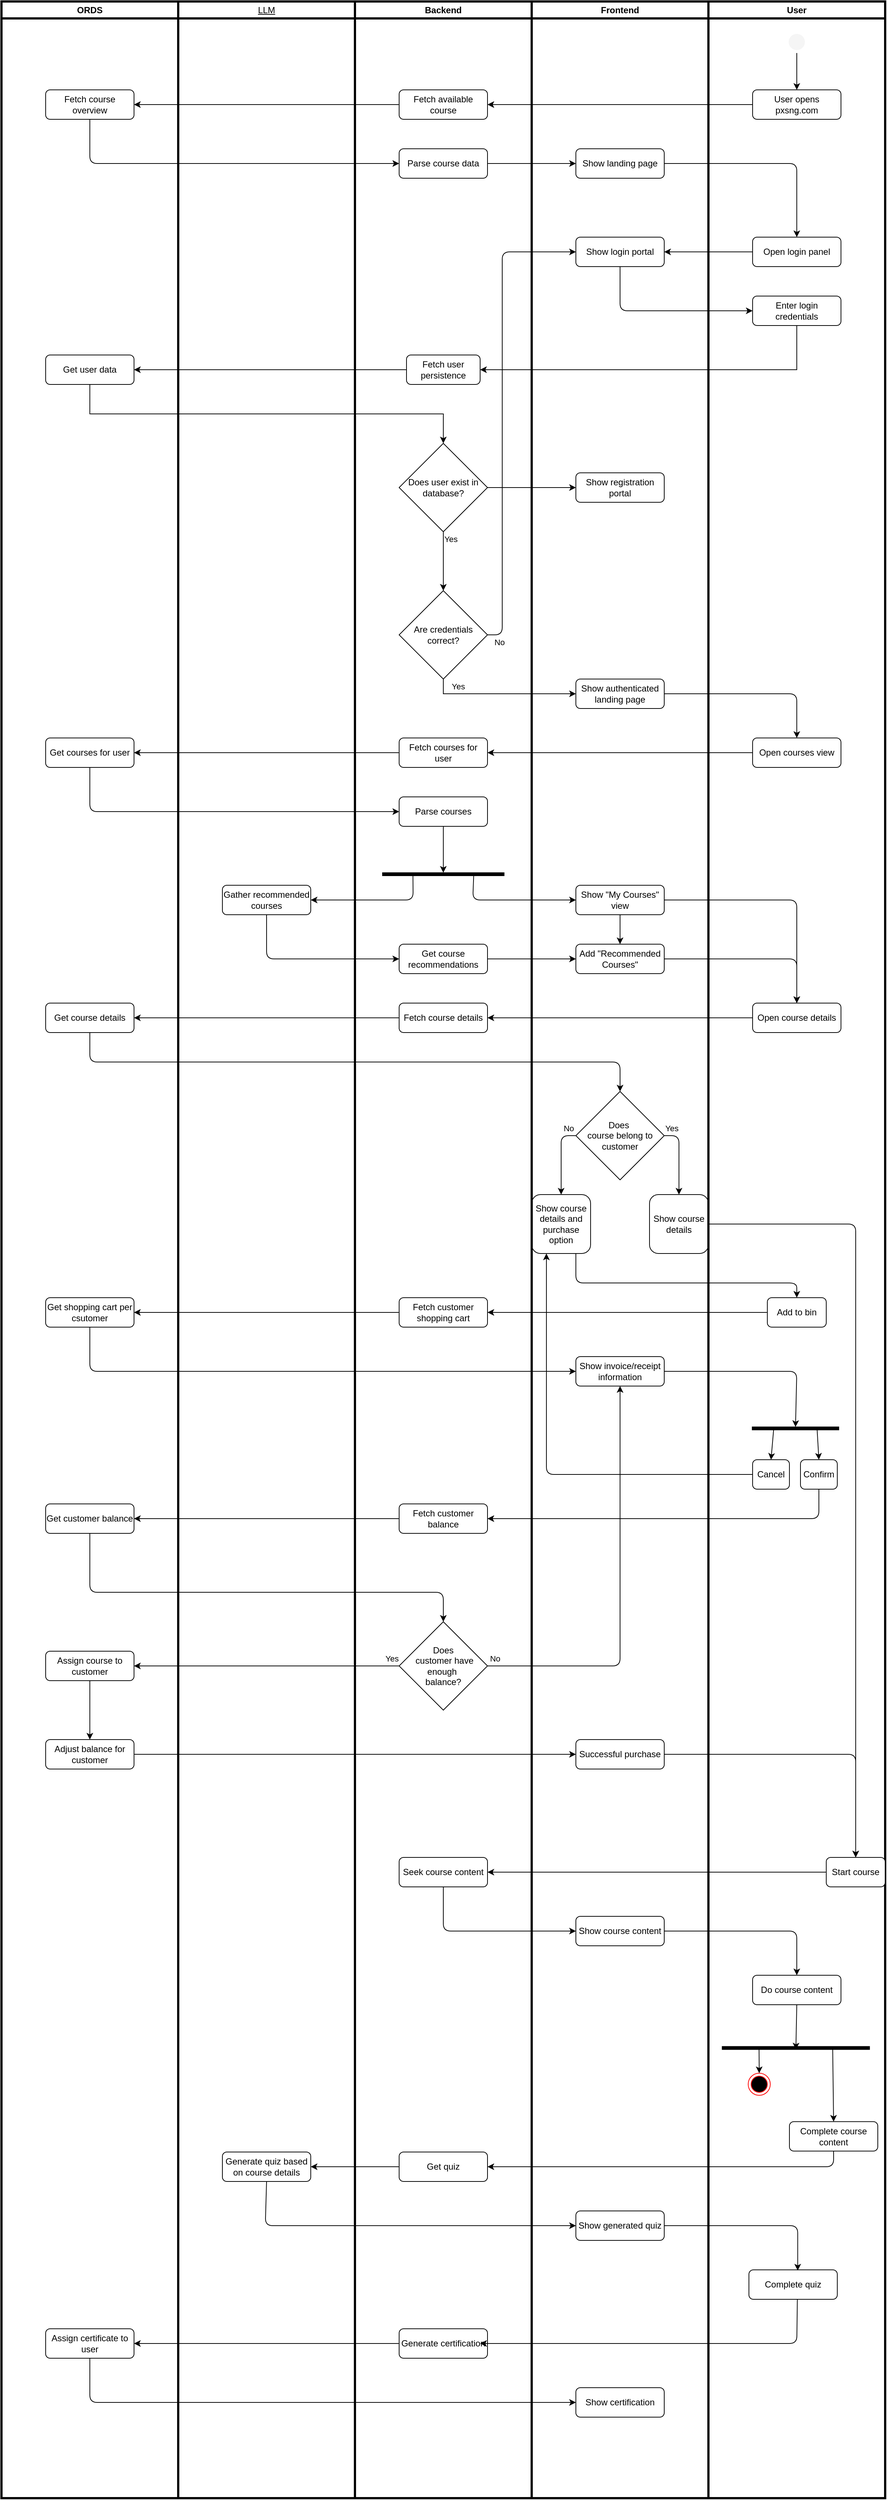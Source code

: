<mxfile>
    <diagram name="Page-1" id="bIOTRL0P7pFuuBGpy6h3">
        <mxGraphModel dx="1972" dy="1818" grid="1" gridSize="10" guides="1" tooltips="1" connect="1" arrows="1" fold="1" page="0" pageScale="1" pageWidth="850" pageHeight="1100" background="#FFFFFF" math="0" shadow="0">
            <root>
                <mxCell id="0"/>
                <mxCell id="1" parent="0"/>
                <mxCell id="qT8QFI2zWoo-CX15Q3ks-1" value="&lt;div&gt;Frontend&lt;/div&gt;" style="swimlane;whiteSpace=wrap;html=1;strokeWidth=3;strokeColor=light-dark(#000000,#9999FF);" parent="1" vertex="1">
                    <mxGeometry x="600" width="240" height="3390" as="geometry"/>
                </mxCell>
                <mxCell id="qT8QFI2zWoo-CX15Q3ks-9" style="edgeStyle=orthogonalEdgeStyle;rounded=0;orthogonalLoop=1;jettySize=auto;html=1;exitX=0.5;exitY=1;exitDx=0;exitDy=0;" parent="qT8QFI2zWoo-CX15Q3ks-1" edge="1">
                    <mxGeometry relative="1" as="geometry">
                        <mxPoint x="100" y="100" as="targetPoint"/>
                    </mxGeometry>
                </mxCell>
                <mxCell id="qT8QFI2zWoo-CX15Q3ks-23" value="Show landing page" style="rounded=1;whiteSpace=wrap;html=1;" parent="qT8QFI2zWoo-CX15Q3ks-1" vertex="1">
                    <mxGeometry x="60" y="200" width="120" height="40" as="geometry"/>
                </mxCell>
                <mxCell id="qT8QFI2zWoo-CX15Q3ks-25" value="Show login portal" style="rounded=1;whiteSpace=wrap;html=1;" parent="qT8QFI2zWoo-CX15Q3ks-1" vertex="1">
                    <mxGeometry x="60" y="320" width="120" height="40" as="geometry"/>
                </mxCell>
                <mxCell id="qT8QFI2zWoo-CX15Q3ks-41" value="Show authenticated landing page" style="rounded=1;whiteSpace=wrap;html=1;" parent="qT8QFI2zWoo-CX15Q3ks-1" vertex="1">
                    <mxGeometry x="60" y="920" width="120" height="40" as="geometry"/>
                </mxCell>
                <mxCell id="10" value="Show registration portal" style="rounded=1;whiteSpace=wrap;html=1;" parent="qT8QFI2zWoo-CX15Q3ks-1" vertex="1">
                    <mxGeometry x="60" y="640" width="120" height="40" as="geometry"/>
                </mxCell>
                <mxCell id="39" style="edgeStyle=none;html=1;entryX=0.5;entryY=0;entryDx=0;entryDy=0;" parent="qT8QFI2zWoo-CX15Q3ks-1" source="21" target="37" edge="1">
                    <mxGeometry relative="1" as="geometry"/>
                </mxCell>
                <mxCell id="48" style="edgeStyle=none;html=1;exitX=1;exitY=0.5;exitDx=0;exitDy=0;" parent="qT8QFI2zWoo-CX15Q3ks-1" source="21" edge="1">
                    <mxGeometry relative="1" as="geometry">
                        <mxPoint x="360" y="1360" as="targetPoint"/>
                        <Array as="points">
                            <mxPoint x="360" y="1220"/>
                        </Array>
                    </mxGeometry>
                </mxCell>
                <mxCell id="21" value="Show &quot;My Courses&quot; view" style="rounded=1;whiteSpace=wrap;html=1;" parent="qT8QFI2zWoo-CX15Q3ks-1" vertex="1">
                    <mxGeometry x="60" y="1200" width="120" height="40" as="geometry"/>
                </mxCell>
                <mxCell id="37" value="Add &quot;Recommended Courses&quot;" style="rounded=1;whiteSpace=wrap;html=1;" parent="qT8QFI2zWoo-CX15Q3ks-1" vertex="1">
                    <mxGeometry x="60" y="1280" width="120" height="40" as="geometry"/>
                </mxCell>
                <mxCell id="104" value="Show course details and purchase option" style="rounded=1;whiteSpace=wrap;html=1;" parent="qT8QFI2zWoo-CX15Q3ks-1" vertex="1">
                    <mxGeometry y="1620" width="80" height="80" as="geometry"/>
                </mxCell>
                <mxCell id="111" style="edgeStyle=none;html=1;exitX=0;exitY=0.5;exitDx=0;exitDy=0;entryX=0.5;entryY=0;entryDx=0;entryDy=0;" parent="qT8QFI2zWoo-CX15Q3ks-1" source="98" target="104" edge="1">
                    <mxGeometry relative="1" as="geometry">
                        <Array as="points">
                            <mxPoint x="40" y="1540"/>
                        </Array>
                    </mxGeometry>
                </mxCell>
                <mxCell id="115" value="No" style="edgeLabel;html=1;align=center;verticalAlign=middle;resizable=0;points=[];" parent="111" vertex="1" connectable="0">
                    <mxGeometry x="-0.248" y="1" relative="1" as="geometry">
                        <mxPoint x="9" y="-28" as="offset"/>
                    </mxGeometry>
                </mxCell>
                <mxCell id="112" style="edgeStyle=none;html=1;exitX=1;exitY=0.5;exitDx=0;exitDy=0;entryX=0.5;entryY=0;entryDx=0;entryDy=0;" parent="qT8QFI2zWoo-CX15Q3ks-1" source="98" target="45" edge="1">
                    <mxGeometry relative="1" as="geometry">
                        <Array as="points">
                            <mxPoint x="200" y="1540"/>
                        </Array>
                    </mxGeometry>
                </mxCell>
                <mxCell id="113" value="Yes" style="edgeLabel;html=1;align=center;verticalAlign=middle;resizable=0;points=[];" parent="112" vertex="1" connectable="0">
                    <mxGeometry x="-0.296" y="2" relative="1" as="geometry">
                        <mxPoint x="-12" y="-25" as="offset"/>
                    </mxGeometry>
                </mxCell>
                <mxCell id="98" value="&lt;font style=&quot;color: light-dark(rgb(0, 0, 0), rgb(255, 255, 255));&quot;&gt;Does&amp;nbsp;&lt;/font&gt;&lt;div&gt;&lt;font style=&quot;color: light-dark(rgb(0, 0, 0), rgb(255, 255, 255));&quot;&gt;course belong to customer&lt;/font&gt;&lt;/div&gt;" style="rhombus;whiteSpace=wrap;html=1;" parent="qT8QFI2zWoo-CX15Q3ks-1" vertex="1">
                    <mxGeometry x="60" y="1480" width="120" height="120" as="geometry"/>
                </mxCell>
                <mxCell id="45" value="Show course details" style="rounded=1;whiteSpace=wrap;html=1;" parent="qT8QFI2zWoo-CX15Q3ks-1" vertex="1">
                    <mxGeometry x="160" y="1620" width="80" height="80" as="geometry"/>
                </mxCell>
                <mxCell id="123" value="Show course content" style="rounded=1;whiteSpace=wrap;html=1;" parent="qT8QFI2zWoo-CX15Q3ks-1" vertex="1">
                    <mxGeometry x="60" y="2600" width="120" height="40" as="geometry"/>
                </mxCell>
                <mxCell id="149" value="Show certification" style="rounded=1;whiteSpace=wrap;html=1;" parent="qT8QFI2zWoo-CX15Q3ks-1" vertex="1">
                    <mxGeometry x="60" y="3240" width="120" height="40" as="geometry"/>
                </mxCell>
                <mxCell id="qT8QFI2zWoo-CX15Q3ks-2" value="Backend" style="swimlane;whiteSpace=wrap;html=1;strokeWidth=3;swimlaneFillColor=none;strokeColor=light-dark(#000000,#9999FF);" parent="1" vertex="1">
                    <mxGeometry x="360" width="240" height="3390" as="geometry"/>
                </mxCell>
                <mxCell id="qT8QFI2zWoo-CX15Q3ks-33" value="&lt;div&gt;Does user exist in database?&lt;/div&gt;" style="rhombus;whiteSpace=wrap;html=1;" parent="qT8QFI2zWoo-CX15Q3ks-2" vertex="1">
                    <mxGeometry x="60" y="600" width="120" height="120" as="geometry"/>
                </mxCell>
                <mxCell id="qT8QFI2zWoo-CX15Q3ks-37" value="Are credentials correct?" style="rhombus;whiteSpace=wrap;html=1;" parent="qT8QFI2zWoo-CX15Q3ks-2" vertex="1">
                    <mxGeometry x="60" y="800" width="120" height="120" as="geometry"/>
                </mxCell>
                <mxCell id="qT8QFI2zWoo-CX15Q3ks-35" style="edgeStyle=orthogonalEdgeStyle;rounded=0;orthogonalLoop=1;jettySize=auto;html=1;exitX=0.5;exitY=1;exitDx=0;exitDy=0;entryX=0.5;entryY=0;entryDx=0;entryDy=0;" parent="qT8QFI2zWoo-CX15Q3ks-2" source="qT8QFI2zWoo-CX15Q3ks-33" target="qT8QFI2zWoo-CX15Q3ks-37" edge="1">
                    <mxGeometry relative="1" as="geometry">
                        <mxPoint x="340.429" y="800.0" as="targetPoint"/>
                    </mxGeometry>
                </mxCell>
                <mxCell id="qT8QFI2zWoo-CX15Q3ks-38" value="Yes" style="edgeLabel;html=1;align=center;verticalAlign=middle;resizable=0;points=[];" parent="qT8QFI2zWoo-CX15Q3ks-35" vertex="1" connectable="0">
                    <mxGeometry x="-0.367" y="3" relative="1" as="geometry">
                        <mxPoint x="7" y="-16" as="offset"/>
                    </mxGeometry>
                </mxCell>
                <mxCell id="2" value="Parse course data" style="rounded=1;whiteSpace=wrap;html=1;" parent="qT8QFI2zWoo-CX15Q3ks-2" vertex="1">
                    <mxGeometry x="60" y="200" width="120" height="40" as="geometry"/>
                </mxCell>
                <mxCell id="qT8QFI2zWoo-CX15Q3ks-28" value="Fetch user persistence" style="rounded=1;whiteSpace=wrap;html=1;" parent="qT8QFI2zWoo-CX15Q3ks-2" vertex="1">
                    <mxGeometry x="70" y="480" width="100" height="40" as="geometry"/>
                </mxCell>
                <mxCell id="16" value="Fetch courses for user" style="rounded=1;whiteSpace=wrap;html=1;" parent="qT8QFI2zWoo-CX15Q3ks-2" vertex="1">
                    <mxGeometry x="60" y="1000" width="120" height="40" as="geometry"/>
                </mxCell>
                <mxCell id="33" style="edgeStyle=none;html=1;exitX=0.5;exitY=1;exitDx=0;exitDy=0;entryX=0;entryY=0.5;entryDx=0;entryDy=0;" parent="qT8QFI2zWoo-CX15Q3ks-2" source="20" target="27" edge="1">
                    <mxGeometry relative="1" as="geometry"/>
                </mxCell>
                <mxCell id="20" value="Parse courses" style="rounded=1;whiteSpace=wrap;html=1;" parent="qT8QFI2zWoo-CX15Q3ks-2" vertex="1">
                    <mxGeometry x="60" y="1080" width="120" height="40" as="geometry"/>
                </mxCell>
                <mxCell id="24" value="Get course recommendations" style="rounded=1;whiteSpace=wrap;html=1;" parent="qT8QFI2zWoo-CX15Q3ks-2" vertex="1">
                    <mxGeometry x="60" y="1280" width="120" height="40" as="geometry"/>
                </mxCell>
                <mxCell id="27" value="" style="shape=rect;html=1;fillColor=strokeColor;verticalLabelPosition=bottom;verticalAlignment=top;rotation=90;" parent="qT8QFI2zWoo-CX15Q3ks-2" vertex="1">
                    <mxGeometry x="118" y="1102.5" width="4" height="165" as="geometry"/>
                </mxCell>
                <mxCell id="41" value="Fetch course details" style="rounded=1;whiteSpace=wrap;html=1;" parent="qT8QFI2zWoo-CX15Q3ks-2" vertex="1">
                    <mxGeometry x="60" y="1360" width="120" height="40" as="geometry"/>
                </mxCell>
                <mxCell id="119" value="Seek course content" style="rounded=1;whiteSpace=wrap;html=1;" parent="qT8QFI2zWoo-CX15Q3ks-2" vertex="1">
                    <mxGeometry x="60" y="2520" width="120" height="40" as="geometry"/>
                </mxCell>
                <mxCell id="145" value="Generate certification" style="rounded=1;whiteSpace=wrap;html=1;" parent="qT8QFI2zWoo-CX15Q3ks-2" vertex="1">
                    <mxGeometry x="60" y="3160" width="120" height="40" as="geometry"/>
                </mxCell>
                <mxCell id="qT8QFI2zWoo-CX15Q3ks-3" value="LLM" style="swimlane;whiteSpace=wrap;html=1;fontStyle=4;strokeWidth=3;strokeColor=light-dark(#000000,#9999FF);" parent="1" vertex="1">
                    <mxGeometry x="120" width="240" height="3390" as="geometry"/>
                </mxCell>
                <mxCell id="25" value="Gather recommended courses" style="rounded=1;whiteSpace=wrap;html=1;" parent="qT8QFI2zWoo-CX15Q3ks-3" vertex="1">
                    <mxGeometry x="60" y="1200" width="120" height="40" as="geometry"/>
                </mxCell>
                <mxCell id="135" value="Show generated quiz" style="rounded=1;whiteSpace=wrap;html=1;" parent="qT8QFI2zWoo-CX15Q3ks-3" vertex="1">
                    <mxGeometry x="540" y="3000" width="120" height="40" as="geometry"/>
                </mxCell>
                <mxCell id="132" value="Get quiz" style="rounded=1;whiteSpace=wrap;html=1;" parent="qT8QFI2zWoo-CX15Q3ks-3" vertex="1">
                    <mxGeometry x="300" y="2920" width="120" height="40" as="geometry"/>
                </mxCell>
                <mxCell id="131" value="Generate quiz based on course details" style="rounded=1;whiteSpace=wrap;html=1;" parent="qT8QFI2zWoo-CX15Q3ks-3" vertex="1">
                    <mxGeometry x="60" y="2920" width="120" height="40" as="geometry"/>
                </mxCell>
                <mxCell id="137" value="Complete quiz" style="rounded=1;whiteSpace=wrap;html=1;" parent="qT8QFI2zWoo-CX15Q3ks-3" vertex="1">
                    <mxGeometry x="775" y="3080" width="120" height="40" as="geometry"/>
                </mxCell>
                <mxCell id="134" style="edgeStyle=none;html=1;exitX=0;exitY=0.5;exitDx=0;exitDy=0;entryX=1;entryY=0.5;entryDx=0;entryDy=0;" parent="qT8QFI2zWoo-CX15Q3ks-3" source="132" target="131" edge="1">
                    <mxGeometry relative="1" as="geometry"/>
                </mxCell>
                <mxCell id="136" style="edgeStyle=none;html=1;exitX=0.5;exitY=1;exitDx=0;exitDy=0;entryX=0;entryY=0.5;entryDx=0;entryDy=0;" parent="qT8QFI2zWoo-CX15Q3ks-3" source="131" target="135" edge="1">
                    <mxGeometry relative="1" as="geometry">
                        <Array as="points">
                            <mxPoint x="118.25" y="3020"/>
                        </Array>
                    </mxGeometry>
                </mxCell>
                <mxCell id="138" style="edgeStyle=none;html=1;exitX=1;exitY=0.5;exitDx=0;exitDy=0;entryX=0.552;entryY=0.025;entryDx=0;entryDy=0;entryPerimeter=0;" parent="qT8QFI2zWoo-CX15Q3ks-3" source="135" target="137" edge="1">
                    <mxGeometry relative="1" as="geometry">
                        <Array as="points">
                            <mxPoint x="841.25" y="3020"/>
                        </Array>
                    </mxGeometry>
                </mxCell>
                <mxCell id="qT8QFI2zWoo-CX15Q3ks-4" value="ORDS" style="swimlane;whiteSpace=wrap;html=1;strokeWidth=3;strokeColor=light-dark(#000000,#9999FF);" parent="1" vertex="1">
                    <mxGeometry x="-120" width="240" height="3390" as="geometry"/>
                </mxCell>
                <mxCell id="qT8QFI2zWoo-CX15Q3ks-21" value="Fetch course overview" style="rounded=1;whiteSpace=wrap;html=1;" parent="qT8QFI2zWoo-CX15Q3ks-4" vertex="1">
                    <mxGeometry x="60" y="120" width="120" height="40" as="geometry"/>
                </mxCell>
                <mxCell id="qT8QFI2zWoo-CX15Q3ks-30" value="Get user data" style="rounded=1;whiteSpace=wrap;html=1;" parent="qT8QFI2zWoo-CX15Q3ks-4" vertex="1">
                    <mxGeometry x="60" y="480" width="120" height="40" as="geometry"/>
                </mxCell>
                <mxCell id="18" value="Get courses for user" style="rounded=1;whiteSpace=wrap;html=1;" parent="qT8QFI2zWoo-CX15Q3ks-4" vertex="1">
                    <mxGeometry x="60" y="1000" width="120" height="40" as="geometry"/>
                </mxCell>
                <mxCell id="43" value="Get course details" style="rounded=1;whiteSpace=wrap;html=1;" parent="qT8QFI2zWoo-CX15Q3ks-4" vertex="1">
                    <mxGeometry x="60" y="1360" width="120" height="40" as="geometry"/>
                </mxCell>
                <mxCell id="147" value="Assign certificate to user" style="rounded=1;whiteSpace=wrap;html=1;" parent="qT8QFI2zWoo-CX15Q3ks-4" vertex="1">
                    <mxGeometry x="60" y="3160" width="120" height="40" as="geometry"/>
                </mxCell>
                <mxCell id="qT8QFI2zWoo-CX15Q3ks-10" value="User" style="swimlane;whiteSpace=wrap;html=1;strokeWidth=3;strokeColor=light-dark(#000000,#9999FF);" parent="1" vertex="1">
                    <mxGeometry x="840" width="240" height="3390" as="geometry"/>
                </mxCell>
                <mxCell id="qT8QFI2zWoo-CX15Q3ks-11" style="edgeStyle=orthogonalEdgeStyle;rounded=0;orthogonalLoop=1;jettySize=auto;html=1;exitX=0.5;exitY=1;exitDx=0;exitDy=0;" parent="qT8QFI2zWoo-CX15Q3ks-10" source="qT8QFI2zWoo-CX15Q3ks-12" target="qT8QFI2zWoo-CX15Q3ks-13" edge="1">
                    <mxGeometry relative="1" as="geometry"/>
                </mxCell>
                <mxCell id="qT8QFI2zWoo-CX15Q3ks-12" value="" style="ellipse;html=1;shape=startState;strokeColor=none;fillColor=light-dark(#F5F5F5,#FFFFFF);fontColor=#333333;" parent="qT8QFI2zWoo-CX15Q3ks-10" vertex="1">
                    <mxGeometry x="105" y="40" width="30" height="30" as="geometry"/>
                </mxCell>
                <mxCell id="qT8QFI2zWoo-CX15Q3ks-13" value="User opens pxsng.com" style="rounded=1;whiteSpace=wrap;html=1;" parent="qT8QFI2zWoo-CX15Q3ks-10" vertex="1">
                    <mxGeometry x="60" y="120" width="120" height="40" as="geometry"/>
                </mxCell>
                <mxCell id="qT8QFI2zWoo-CX15Q3ks-16" value="Enter login credentials" style="rounded=1;whiteSpace=wrap;html=1;" parent="qT8QFI2zWoo-CX15Q3ks-10" vertex="1">
                    <mxGeometry x="60" y="400" width="120" height="40" as="geometry"/>
                </mxCell>
                <mxCell id="qT8QFI2zWoo-CX15Q3ks-20" value="Open login panel" style="rounded=1;whiteSpace=wrap;html=1;" parent="qT8QFI2zWoo-CX15Q3ks-10" vertex="1">
                    <mxGeometry x="60" y="320" width="120" height="40" as="geometry"/>
                </mxCell>
                <mxCell id="13" value="Open courses view" style="rounded=1;whiteSpace=wrap;html=1;" parent="qT8QFI2zWoo-CX15Q3ks-10" vertex="1">
                    <mxGeometry x="60" y="1000" width="120" height="40" as="geometry"/>
                </mxCell>
                <mxCell id="40" value="Open course details" style="rounded=1;whiteSpace=wrap;html=1;" parent="qT8QFI2zWoo-CX15Q3ks-10" vertex="1">
                    <mxGeometry x="60" y="1360" width="120" height="40" as="geometry"/>
                </mxCell>
                <mxCell id="82" style="edgeStyle=none;html=1;exitX=0;exitY=0.5;exitDx=0;exitDy=0;entryX=1;entryY=0.5;entryDx=0;entryDy=0;" parent="qT8QFI2zWoo-CX15Q3ks-10" source="80" target="77" edge="1">
                    <mxGeometry relative="1" as="geometry"/>
                </mxCell>
                <mxCell id="84" value="Yes" style="edgeLabel;html=1;align=center;verticalAlign=middle;resizable=0;points=[];" parent="82" vertex="1" connectable="0">
                    <mxGeometry x="-0.861" y="3" relative="1" as="geometry">
                        <mxPoint x="15" y="-13" as="offset"/>
                    </mxGeometry>
                </mxCell>
                <mxCell id="83" style="edgeStyle=none;html=1;exitX=0.5;exitY=1;exitDx=0;exitDy=0;" parent="qT8QFI2zWoo-CX15Q3ks-10" source="77" target="81" edge="1">
                    <mxGeometry relative="1" as="geometry"/>
                </mxCell>
                <mxCell id="71" style="edgeStyle=none;html=1;exitX=0;exitY=0.75;exitDx=0;exitDy=0;entryX=0.5;entryY=0;entryDx=0;entryDy=0;" parent="qT8QFI2zWoo-CX15Q3ks-10" source="66" target="70" edge="1">
                    <mxGeometry relative="1" as="geometry">
                        <Array as="points"/>
                    </mxGeometry>
                </mxCell>
                <mxCell id="73" style="edgeStyle=none;html=1;exitX=1;exitY=0.25;exitDx=0;exitDy=0;entryX=0.5;entryY=0;entryDx=0;entryDy=0;" parent="qT8QFI2zWoo-CX15Q3ks-10" source="66" target="69" edge="1">
                    <mxGeometry relative="1" as="geometry">
                        <Array as="points"/>
                    </mxGeometry>
                </mxCell>
                <mxCell id="60" style="edgeStyle=none;html=1;exitX=0;exitY=0.5;exitDx=0;exitDy=0;" parent="qT8QFI2zWoo-CX15Q3ks-10" source="56" target="59" edge="1">
                    <mxGeometry relative="1" as="geometry"/>
                </mxCell>
                <mxCell id="65" style="edgeStyle=none;html=1;exitX=0;exitY=0.5;exitDx=0;exitDy=0;" parent="qT8QFI2zWoo-CX15Q3ks-10" source="51" target="56" edge="1">
                    <mxGeometry relative="1" as="geometry"/>
                </mxCell>
                <mxCell id="67" style="edgeStyle=none;html=1;exitX=1;exitY=0.5;exitDx=0;exitDy=0;entryX=0;entryY=0.5;entryDx=0;entryDy=0;" parent="qT8QFI2zWoo-CX15Q3ks-10" source="63" target="66" edge="1">
                    <mxGeometry relative="1" as="geometry">
                        <Array as="points">
                            <mxPoint x="120" y="1860"/>
                        </Array>
                    </mxGeometry>
                </mxCell>
                <mxCell id="90" style="edgeStyle=none;html=1;exitX=0.5;exitY=1;exitDx=0;exitDy=0;entryX=1;entryY=0.5;entryDx=0;entryDy=0;" parent="qT8QFI2zWoo-CX15Q3ks-10" source="69" target="88" edge="1">
                    <mxGeometry relative="1" as="geometry">
                        <Array as="points">
                            <mxPoint x="150" y="2060"/>
                        </Array>
                    </mxGeometry>
                </mxCell>
                <mxCell id="91" style="edgeStyle=none;html=1;exitX=0;exitY=0.5;exitDx=0;exitDy=0;entryX=1;entryY=0.5;entryDx=0;entryDy=0;" parent="qT8QFI2zWoo-CX15Q3ks-10" source="88" target="89" edge="1">
                    <mxGeometry relative="1" as="geometry"/>
                </mxCell>
                <mxCell id="92" style="edgeStyle=none;html=1;exitX=0.5;exitY=1;exitDx=0;exitDy=0;entryX=0.5;entryY=0;entryDx=0;entryDy=0;" parent="qT8QFI2zWoo-CX15Q3ks-10" source="89" target="80" edge="1">
                    <mxGeometry relative="1" as="geometry">
                        <Array as="points">
                            <mxPoint x="-840" y="2160"/>
                            <mxPoint x="-360" y="2160"/>
                        </Array>
                    </mxGeometry>
                </mxCell>
                <mxCell id="94" style="edgeStyle=none;html=1;exitX=1;exitY=0.5;exitDx=0;exitDy=0;entryX=0;entryY=0.5;entryDx=0;entryDy=0;" parent="qT8QFI2zWoo-CX15Q3ks-10" source="81" target="87" edge="1">
                    <mxGeometry relative="1" as="geometry"/>
                </mxCell>
                <mxCell id="95" style="edgeStyle=none;html=1;exitX=0.5;exitY=1;exitDx=0;exitDy=0;entryX=0;entryY=0.5;entryDx=0;entryDy=0;" parent="qT8QFI2zWoo-CX15Q3ks-10" source="59" target="63" edge="1">
                    <mxGeometry relative="1" as="geometry">
                        <Array as="points">
                            <mxPoint x="-840" y="1860"/>
                        </Array>
                    </mxGeometry>
                </mxCell>
                <mxCell id="97" style="edgeStyle=none;html=1;exitX=1;exitY=0.5;exitDx=0;exitDy=0;entryX=0.5;entryY=0;entryDx=0;entryDy=0;" parent="qT8QFI2zWoo-CX15Q3ks-10" source="87" target="52" edge="1">
                    <mxGeometry relative="1" as="geometry">
                        <Array as="points">
                            <mxPoint x="200" y="2380"/>
                        </Array>
                    </mxGeometry>
                </mxCell>
                <mxCell id="63" value="Show invoice/receipt information" style="rounded=1;whiteSpace=wrap;html=1;" parent="qT8QFI2zWoo-CX15Q3ks-10" vertex="1">
                    <mxGeometry x="-180" y="1840" width="120" height="40" as="geometry"/>
                </mxCell>
                <mxCell id="87" value="Successful purchase" style="rounded=1;whiteSpace=wrap;html=1;" parent="qT8QFI2zWoo-CX15Q3ks-10" vertex="1">
                    <mxGeometry x="-180" y="2360" width="120" height="40" as="geometry"/>
                </mxCell>
                <mxCell id="56" value="Fetch customer shopping cart" style="rounded=1;whiteSpace=wrap;html=1;" parent="qT8QFI2zWoo-CX15Q3ks-10" vertex="1">
                    <mxGeometry x="-420" y="1760" width="120" height="40" as="geometry"/>
                </mxCell>
                <mxCell id="88" value="Fetch customer balance" style="rounded=1;whiteSpace=wrap;html=1;" parent="qT8QFI2zWoo-CX15Q3ks-10" vertex="1">
                    <mxGeometry x="-420" y="2040" width="120" height="40" as="geometry"/>
                </mxCell>
                <mxCell id="109" style="edgeStyle=none;html=1;exitX=1;exitY=0.5;exitDx=0;exitDy=0;entryX=0.5;entryY=1;entryDx=0;entryDy=0;" parent="qT8QFI2zWoo-CX15Q3ks-10" source="80" target="63" edge="1">
                    <mxGeometry relative="1" as="geometry">
                        <Array as="points">
                            <mxPoint x="-120" y="2260"/>
                        </Array>
                    </mxGeometry>
                </mxCell>
                <mxCell id="110" value="No" style="edgeLabel;html=1;align=center;verticalAlign=middle;resizable=0;points=[];" parent="109" vertex="1" connectable="0">
                    <mxGeometry x="-0.868" y="-3" relative="1" as="geometry">
                        <mxPoint x="-27" y="-13" as="offset"/>
                    </mxGeometry>
                </mxCell>
                <mxCell id="80" value="&lt;font style=&quot;color: light-dark(rgb(0, 0, 0), rgb(255, 255, 255));&quot;&gt;Does&lt;/font&gt;&lt;div&gt;&lt;font style=&quot;color: light-dark(rgb(0, 0, 0), rgb(255, 255, 255));&quot;&gt;&amp;nbsp;customer have enough&amp;nbsp;&lt;/font&gt;&lt;/div&gt;&lt;div&gt;&lt;font style=&quot;color: light-dark(rgb(0, 0, 0), rgb(255, 255, 255));&quot;&gt;balance?&lt;/font&gt;&lt;/div&gt;" style="rhombus;whiteSpace=wrap;html=1;" parent="qT8QFI2zWoo-CX15Q3ks-10" vertex="1">
                    <mxGeometry x="-420" y="2200" width="120" height="120" as="geometry"/>
                </mxCell>
                <mxCell id="77" value="Assign course to customer" style="rounded=1;whiteSpace=wrap;html=1;" parent="qT8QFI2zWoo-CX15Q3ks-10" vertex="1">
                    <mxGeometry x="-900" y="2240" width="120" height="40" as="geometry"/>
                </mxCell>
                <mxCell id="81" value="Adjust balance for customer" style="rounded=1;whiteSpace=wrap;html=1;" parent="qT8QFI2zWoo-CX15Q3ks-10" vertex="1">
                    <mxGeometry x="-900" y="2360" width="120" height="40" as="geometry"/>
                </mxCell>
                <mxCell id="59" value="Get shopping cart per csutomer" style="rounded=1;whiteSpace=wrap;html=1;" parent="qT8QFI2zWoo-CX15Q3ks-10" vertex="1">
                    <mxGeometry x="-900" y="1760" width="120" height="40" as="geometry"/>
                </mxCell>
                <mxCell id="89" value="Get customer balance" style="rounded=1;whiteSpace=wrap;html=1;" parent="qT8QFI2zWoo-CX15Q3ks-10" vertex="1">
                    <mxGeometry x="-900" y="2040" width="120" height="40" as="geometry"/>
                </mxCell>
                <mxCell id="51" value="Add to bin" style="rounded=1;whiteSpace=wrap;html=1;" parent="qT8QFI2zWoo-CX15Q3ks-10" vertex="1">
                    <mxGeometry x="80" y="1760" width="80" height="40" as="geometry"/>
                </mxCell>
                <mxCell id="52" value="Start course" style="rounded=1;whiteSpace=wrap;html=1;" parent="qT8QFI2zWoo-CX15Q3ks-10" vertex="1">
                    <mxGeometry x="160" y="2520" width="80" height="40" as="geometry"/>
                </mxCell>
                <mxCell id="66" value="" style="shape=rect;html=1;fillColor=strokeColor;verticalLabelPosition=bottom;verticalAlignment=top;rotation=90;" parent="qT8QFI2zWoo-CX15Q3ks-10" vertex="1">
                    <mxGeometry x="116.25" y="1878.75" width="4" height="117.5" as="geometry"/>
                </mxCell>
                <mxCell id="69" value="Confirm" style="rounded=1;whiteSpace=wrap;html=1;" parent="qT8QFI2zWoo-CX15Q3ks-10" vertex="1">
                    <mxGeometry x="125" y="1980" width="50" height="40" as="geometry"/>
                </mxCell>
                <mxCell id="70" value="Cancel" style="rounded=1;whiteSpace=wrap;html=1;" parent="qT8QFI2zWoo-CX15Q3ks-10" vertex="1">
                    <mxGeometry x="60" y="1980" width="50" height="40" as="geometry"/>
                </mxCell>
                <mxCell id="141" style="edgeStyle=none;html=1;exitX=0.5;exitY=1;exitDx=0;exitDy=0;entryX=1;entryY=0.5;entryDx=0;entryDy=0;" parent="qT8QFI2zWoo-CX15Q3ks-10" source="125" target="140" edge="1">
                    <mxGeometry relative="1" as="geometry"/>
                </mxCell>
                <mxCell id="125" value="Do course content" style="rounded=1;whiteSpace=wrap;html=1;" parent="qT8QFI2zWoo-CX15Q3ks-10" vertex="1">
                    <mxGeometry x="60" y="2680" width="120" height="40" as="geometry"/>
                </mxCell>
                <mxCell id="143" style="edgeStyle=none;html=1;exitX=1;exitY=0.75;exitDx=0;exitDy=0;entryX=0.5;entryY=0;entryDx=0;entryDy=0;" parent="qT8QFI2zWoo-CX15Q3ks-10" source="140" target="142" edge="1">
                    <mxGeometry relative="1" as="geometry"/>
                </mxCell>
                <mxCell id="144" style="edgeStyle=none;html=1;exitX=1;exitY=0.25;exitDx=0;exitDy=0;entryX=0.5;entryY=0;entryDx=0;entryDy=0;" parent="qT8QFI2zWoo-CX15Q3ks-10" source="140" target="129" edge="1">
                    <mxGeometry relative="1" as="geometry"/>
                </mxCell>
                <mxCell id="140" value="" style="shape=rect;html=1;fillColor=strokeColor;verticalLabelPosition=bottom;verticalAlignment=top;rotation=90;" parent="qT8QFI2zWoo-CX15Q3ks-10" vertex="1">
                    <mxGeometry x="116.75" y="2678.75" width="4" height="200" as="geometry"/>
                </mxCell>
                <mxCell id="142" value="" style="ellipse;html=1;shape=endState;fillColor=#000000;strokeColor=light-dark(#FF0000,#FFFFFF);" parent="qT8QFI2zWoo-CX15Q3ks-10" vertex="1">
                    <mxGeometry x="54" y="2813" width="30" height="30" as="geometry"/>
                </mxCell>
                <mxCell id="129" value="Complete course content" style="rounded=1;whiteSpace=wrap;html=1;" parent="qT8QFI2zWoo-CX15Q3ks-10" vertex="1">
                    <mxGeometry x="110" y="2878.75" width="120" height="40" as="geometry"/>
                </mxCell>
                <mxCell id="qT8QFI2zWoo-CX15Q3ks-26" style="edgeStyle=orthogonalEdgeStyle;rounded=0;orthogonalLoop=1;jettySize=auto;html=1;exitX=0;exitY=0.5;exitDx=0;exitDy=0;entryX=1;entryY=0.5;entryDx=0;entryDy=0;" parent="1" source="qT8QFI2zWoo-CX15Q3ks-20" target="qT8QFI2zWoo-CX15Q3ks-25" edge="1">
                    <mxGeometry relative="1" as="geometry"/>
                </mxCell>
                <mxCell id="qT8QFI2zWoo-CX15Q3ks-29" style="edgeStyle=orthogonalEdgeStyle;rounded=0;orthogonalLoop=1;jettySize=auto;html=1;exitX=0.5;exitY=1;exitDx=0;exitDy=0;entryX=1;entryY=0.5;entryDx=0;entryDy=0;" parent="1" source="qT8QFI2zWoo-CX15Q3ks-16" target="qT8QFI2zWoo-CX15Q3ks-28" edge="1">
                    <mxGeometry relative="1" as="geometry"/>
                </mxCell>
                <mxCell id="qT8QFI2zWoo-CX15Q3ks-34" style="edgeStyle=orthogonalEdgeStyle;rounded=0;orthogonalLoop=1;jettySize=auto;html=1;exitX=0.5;exitY=1;exitDx=0;exitDy=0;" parent="1" source="qT8QFI2zWoo-CX15Q3ks-30" target="qT8QFI2zWoo-CX15Q3ks-33" edge="1">
                    <mxGeometry relative="1" as="geometry"/>
                </mxCell>
                <mxCell id="qT8QFI2zWoo-CX15Q3ks-42" style="edgeStyle=orthogonalEdgeStyle;rounded=0;orthogonalLoop=1;jettySize=auto;html=1;exitX=0.5;exitY=1;exitDx=0;exitDy=0;entryX=0;entryY=0.5;entryDx=0;entryDy=0;" parent="1" source="qT8QFI2zWoo-CX15Q3ks-37" target="qT8QFI2zWoo-CX15Q3ks-41" edge="1">
                    <mxGeometry relative="1" as="geometry"/>
                </mxCell>
                <mxCell id="5" value="Yes" style="edgeLabel;html=1;align=center;verticalAlign=middle;resizable=0;points=[];" parent="qT8QFI2zWoo-CX15Q3ks-42" vertex="1" connectable="0">
                    <mxGeometry x="-0.712" y="1" relative="1" as="geometry">
                        <mxPoint x="11" y="-9" as="offset"/>
                    </mxGeometry>
                </mxCell>
                <mxCell id="qT8QFI2zWoo-CX15Q3ks-45" style="edgeStyle=orthogonalEdgeStyle;rounded=0;orthogonalLoop=1;jettySize=auto;html=1;exitX=0;exitY=0.5;exitDx=0;exitDy=0;entryX=1;entryY=0.5;entryDx=0;entryDy=0;" parent="1" source="qT8QFI2zWoo-CX15Q3ks-43" target="qT8QFI2zWoo-CX15Q3ks-21" edge="1">
                    <mxGeometry relative="1" as="geometry"/>
                </mxCell>
                <mxCell id="qT8QFI2zWoo-CX15Q3ks-43" value="Fetch available course" style="rounded=1;whiteSpace=wrap;html=1;" parent="1" vertex="1">
                    <mxGeometry x="420" y="120" width="120" height="40" as="geometry"/>
                </mxCell>
                <mxCell id="3" style="edgeStyle=none;html=1;entryX=0;entryY=0.5;entryDx=0;entryDy=0;" parent="1" source="2" target="qT8QFI2zWoo-CX15Q3ks-23" edge="1">
                    <mxGeometry relative="1" as="geometry"/>
                </mxCell>
                <mxCell id="4" style="edgeStyle=none;html=1;exitX=0.5;exitY=1;exitDx=0;exitDy=0;entryX=0;entryY=0.5;entryDx=0;entryDy=0;" parent="1" source="qT8QFI2zWoo-CX15Q3ks-21" target="2" edge="1">
                    <mxGeometry relative="1" as="geometry">
                        <Array as="points">
                            <mxPoint y="220"/>
                        </Array>
                    </mxGeometry>
                </mxCell>
                <mxCell id="6" style="edgeStyle=none;html=1;exitX=0;exitY=0.5;exitDx=0;exitDy=0;entryX=1;entryY=0.5;entryDx=0;entryDy=0;" parent="1" source="qT8QFI2zWoo-CX15Q3ks-28" target="qT8QFI2zWoo-CX15Q3ks-30" edge="1">
                    <mxGeometry relative="1" as="geometry"/>
                </mxCell>
                <mxCell id="7" style="edgeStyle=none;html=1;exitX=1;exitY=0.5;exitDx=0;exitDy=0;entryX=0;entryY=0.5;entryDx=0;entryDy=0;" parent="1" source="qT8QFI2zWoo-CX15Q3ks-37" target="qT8QFI2zWoo-CX15Q3ks-25" edge="1">
                    <mxGeometry relative="1" as="geometry">
                        <Array as="points">
                            <mxPoint x="560" y="860"/>
                            <mxPoint x="560" y="340"/>
                        </Array>
                    </mxGeometry>
                </mxCell>
                <mxCell id="8" value="No" style="edgeLabel;html=1;align=center;verticalAlign=middle;resizable=0;points=[];" parent="7" vertex="1" connectable="0">
                    <mxGeometry x="-0.952" relative="1" as="geometry">
                        <mxPoint y="10" as="offset"/>
                    </mxGeometry>
                </mxCell>
                <mxCell id="9" style="edgeStyle=none;html=1;exitX=0;exitY=0.5;exitDx=0;exitDy=0;entryX=1;entryY=0.5;entryDx=0;entryDy=0;" parent="1" source="qT8QFI2zWoo-CX15Q3ks-13" target="qT8QFI2zWoo-CX15Q3ks-43" edge="1">
                    <mxGeometry relative="1" as="geometry"/>
                </mxCell>
                <mxCell id="11" style="edgeStyle=none;html=1;exitX=1;exitY=0.5;exitDx=0;exitDy=0;entryX=0;entryY=0.5;entryDx=0;entryDy=0;" parent="1" source="qT8QFI2zWoo-CX15Q3ks-33" target="10" edge="1">
                    <mxGeometry relative="1" as="geometry"/>
                </mxCell>
                <mxCell id="12" style="edgeStyle=none;html=1;exitX=1;exitY=0.5;exitDx=0;exitDy=0;entryX=0.5;entryY=0;entryDx=0;entryDy=0;" parent="1" source="qT8QFI2zWoo-CX15Q3ks-23" target="qT8QFI2zWoo-CX15Q3ks-20" edge="1">
                    <mxGeometry relative="1" as="geometry">
                        <Array as="points">
                            <mxPoint x="960" y="220"/>
                        </Array>
                    </mxGeometry>
                </mxCell>
                <mxCell id="15" style="edgeStyle=none;html=1;exitX=1;exitY=0.5;exitDx=0;exitDy=0;entryX=0.5;entryY=0;entryDx=0;entryDy=0;" parent="1" source="qT8QFI2zWoo-CX15Q3ks-41" target="13" edge="1">
                    <mxGeometry relative="1" as="geometry">
                        <Array as="points">
                            <mxPoint x="960" y="940"/>
                        </Array>
                    </mxGeometry>
                </mxCell>
                <mxCell id="17" style="edgeStyle=none;html=1;exitX=0;exitY=0.5;exitDx=0;exitDy=0;" parent="1" source="13" target="16" edge="1">
                    <mxGeometry relative="1" as="geometry"/>
                </mxCell>
                <mxCell id="19" style="edgeStyle=none;html=1;exitX=0;exitY=0.5;exitDx=0;exitDy=0;" parent="1" source="16" target="18" edge="1">
                    <mxGeometry relative="1" as="geometry"/>
                </mxCell>
                <mxCell id="23" style="edgeStyle=none;html=1;exitX=0.5;exitY=1;exitDx=0;exitDy=0;entryX=0;entryY=0.5;entryDx=0;entryDy=0;" parent="1" source="18" target="20" edge="1">
                    <mxGeometry relative="1" as="geometry">
                        <Array as="points">
                            <mxPoint y="1100"/>
                        </Array>
                    </mxGeometry>
                </mxCell>
                <mxCell id="34" style="edgeStyle=none;html=1;exitX=1;exitY=0.25;exitDx=0;exitDy=0;entryX=0;entryY=0.5;entryDx=0;entryDy=0;" parent="1" source="27" target="21" edge="1">
                    <mxGeometry relative="1" as="geometry">
                        <Array as="points">
                            <mxPoint x="520" y="1220"/>
                        </Array>
                    </mxGeometry>
                </mxCell>
                <mxCell id="35" style="edgeStyle=none;html=1;exitX=1;exitY=0.75;exitDx=0;exitDy=0;entryX=1;entryY=0.5;entryDx=0;entryDy=0;" parent="1" source="27" target="25" edge="1">
                    <mxGeometry relative="1" as="geometry">
                        <Array as="points">
                            <mxPoint x="439" y="1220"/>
                        </Array>
                    </mxGeometry>
                </mxCell>
                <mxCell id="36" style="edgeStyle=none;html=1;entryX=0;entryY=0.5;entryDx=0;entryDy=0;" parent="1" source="25" target="24" edge="1">
                    <mxGeometry relative="1" as="geometry">
                        <Array as="points">
                            <mxPoint x="240" y="1300"/>
                        </Array>
                    </mxGeometry>
                </mxCell>
                <mxCell id="38" style="edgeStyle=none;html=1;exitX=1;exitY=0.5;exitDx=0;exitDy=0;entryX=0;entryY=0.5;entryDx=0;entryDy=0;" parent="1" source="24" target="37" edge="1">
                    <mxGeometry relative="1" as="geometry"/>
                </mxCell>
                <mxCell id="42" style="edgeStyle=none;html=1;exitX=0;exitY=0.5;exitDx=0;exitDy=0;entryX=1;entryY=0.5;entryDx=0;entryDy=0;" parent="1" source="40" target="41" edge="1">
                    <mxGeometry relative="1" as="geometry"/>
                </mxCell>
                <mxCell id="44" style="edgeStyle=none;html=1;exitX=0;exitY=0.5;exitDx=0;exitDy=0;entryX=1;entryY=0.5;entryDx=0;entryDy=0;" parent="1" source="41" target="43" edge="1">
                    <mxGeometry relative="1" as="geometry"/>
                </mxCell>
                <mxCell id="47" style="edgeStyle=none;html=1;exitX=1;exitY=0.5;exitDx=0;exitDy=0;entryX=0.5;entryY=0;entryDx=0;entryDy=0;" parent="1" source="37" target="40" edge="1">
                    <mxGeometry relative="1" as="geometry">
                        <Array as="points">
                            <mxPoint x="960" y="1300"/>
                        </Array>
                    </mxGeometry>
                </mxCell>
                <mxCell id="99" style="edgeStyle=none;html=1;exitX=0.5;exitY=1;exitDx=0;exitDy=0;entryX=0.5;entryY=0;entryDx=0;entryDy=0;" parent="1" source="43" target="98" edge="1">
                    <mxGeometry relative="1" as="geometry">
                        <Array as="points">
                            <mxPoint y="1440"/>
                            <mxPoint x="720" y="1440"/>
                        </Array>
                    </mxGeometry>
                </mxCell>
                <mxCell id="103" style="edgeStyle=none;html=1;exitX=1;exitY=0.5;exitDx=0;exitDy=0;entryX=0.5;entryY=0;entryDx=0;entryDy=0;" parent="1" source="45" target="52" edge="1">
                    <mxGeometry relative="1" as="geometry">
                        <mxPoint x="1000" y="1640" as="targetPoint"/>
                        <Array as="points">
                            <mxPoint x="1040" y="1660"/>
                        </Array>
                    </mxGeometry>
                </mxCell>
                <mxCell id="54" style="edgeStyle=none;html=1;exitX=0.75;exitY=1;exitDx=0;exitDy=0;entryX=0.5;entryY=0;entryDx=0;entryDy=0;" parent="1" source="104" target="51" edge="1">
                    <mxGeometry relative="1" as="geometry">
                        <mxPoint x="918.75" y="1684.5" as="sourcePoint"/>
                        <Array as="points">
                            <mxPoint x="660" y="1740"/>
                            <mxPoint x="960" y="1740"/>
                        </Array>
                    </mxGeometry>
                </mxCell>
                <mxCell id="117" style="edgeStyle=none;html=1;exitX=0;exitY=0.5;exitDx=0;exitDy=0;entryX=0.25;entryY=1;entryDx=0;entryDy=0;" parent="1" source="70" target="104" edge="1">
                    <mxGeometry relative="1" as="geometry">
                        <Array as="points">
                            <mxPoint x="620" y="2000"/>
                        </Array>
                    </mxGeometry>
                </mxCell>
                <mxCell id="118" style="edgeStyle=none;html=1;exitX=0.5;exitY=1;exitDx=0;exitDy=0;entryX=0;entryY=0.5;entryDx=0;entryDy=0;" parent="1" source="qT8QFI2zWoo-CX15Q3ks-25" target="qT8QFI2zWoo-CX15Q3ks-16" edge="1">
                    <mxGeometry relative="1" as="geometry">
                        <Array as="points">
                            <mxPoint x="720" y="420"/>
                        </Array>
                    </mxGeometry>
                </mxCell>
                <mxCell id="120" style="edgeStyle=none;html=1;exitX=0;exitY=0.5;exitDx=0;exitDy=0;entryX=1;entryY=0.5;entryDx=0;entryDy=0;" parent="1" source="52" target="119" edge="1">
                    <mxGeometry relative="1" as="geometry"/>
                </mxCell>
                <mxCell id="124" style="edgeStyle=none;html=1;exitX=0.5;exitY=1;exitDx=0;exitDy=0;entryX=0;entryY=0.5;entryDx=0;entryDy=0;" parent="1" source="119" target="123" edge="1">
                    <mxGeometry relative="1" as="geometry">
                        <Array as="points">
                            <mxPoint x="480" y="2620"/>
                        </Array>
                    </mxGeometry>
                </mxCell>
                <mxCell id="126" style="edgeStyle=none;html=1;exitX=1;exitY=0.5;exitDx=0;exitDy=0;entryX=0.5;entryY=0;entryDx=0;entryDy=0;" parent="1" source="123" target="125" edge="1">
                    <mxGeometry relative="1" as="geometry">
                        <Array as="points">
                            <mxPoint x="960" y="2620"/>
                        </Array>
                    </mxGeometry>
                </mxCell>
                <mxCell id="133" style="edgeStyle=none;html=1;exitX=0.5;exitY=1;exitDx=0;exitDy=0;entryX=1;entryY=0.5;entryDx=0;entryDy=0;" parent="1" source="129" target="132" edge="1">
                    <mxGeometry relative="1" as="geometry">
                        <Array as="points">
                            <mxPoint x="1010" y="2940"/>
                        </Array>
                    </mxGeometry>
                </mxCell>
                <mxCell id="146" style="edgeStyle=none;html=1;exitX=0.548;exitY=1.004;exitDx=0;exitDy=0;entryX=0.917;entryY=0.5;entryDx=0;entryDy=0;entryPerimeter=0;exitPerimeter=0;" parent="1" source="137" target="145" edge="1">
                    <mxGeometry relative="1" as="geometry">
                        <Array as="points">
                            <mxPoint x="960" y="3180"/>
                        </Array>
                    </mxGeometry>
                </mxCell>
                <mxCell id="148" style="edgeStyle=none;html=1;" parent="1" source="145" target="147" edge="1">
                    <mxGeometry relative="1" as="geometry"/>
                </mxCell>
                <mxCell id="150" style="edgeStyle=none;html=1;exitX=0.5;exitY=1;exitDx=0;exitDy=0;entryX=0;entryY=0.5;entryDx=0;entryDy=0;" parent="1" source="147" target="149" edge="1">
                    <mxGeometry relative="1" as="geometry">
                        <Array as="points">
                            <mxPoint y="3260"/>
                        </Array>
                    </mxGeometry>
                </mxCell>
            </root>
        </mxGraphModel>
    </diagram>
</mxfile>